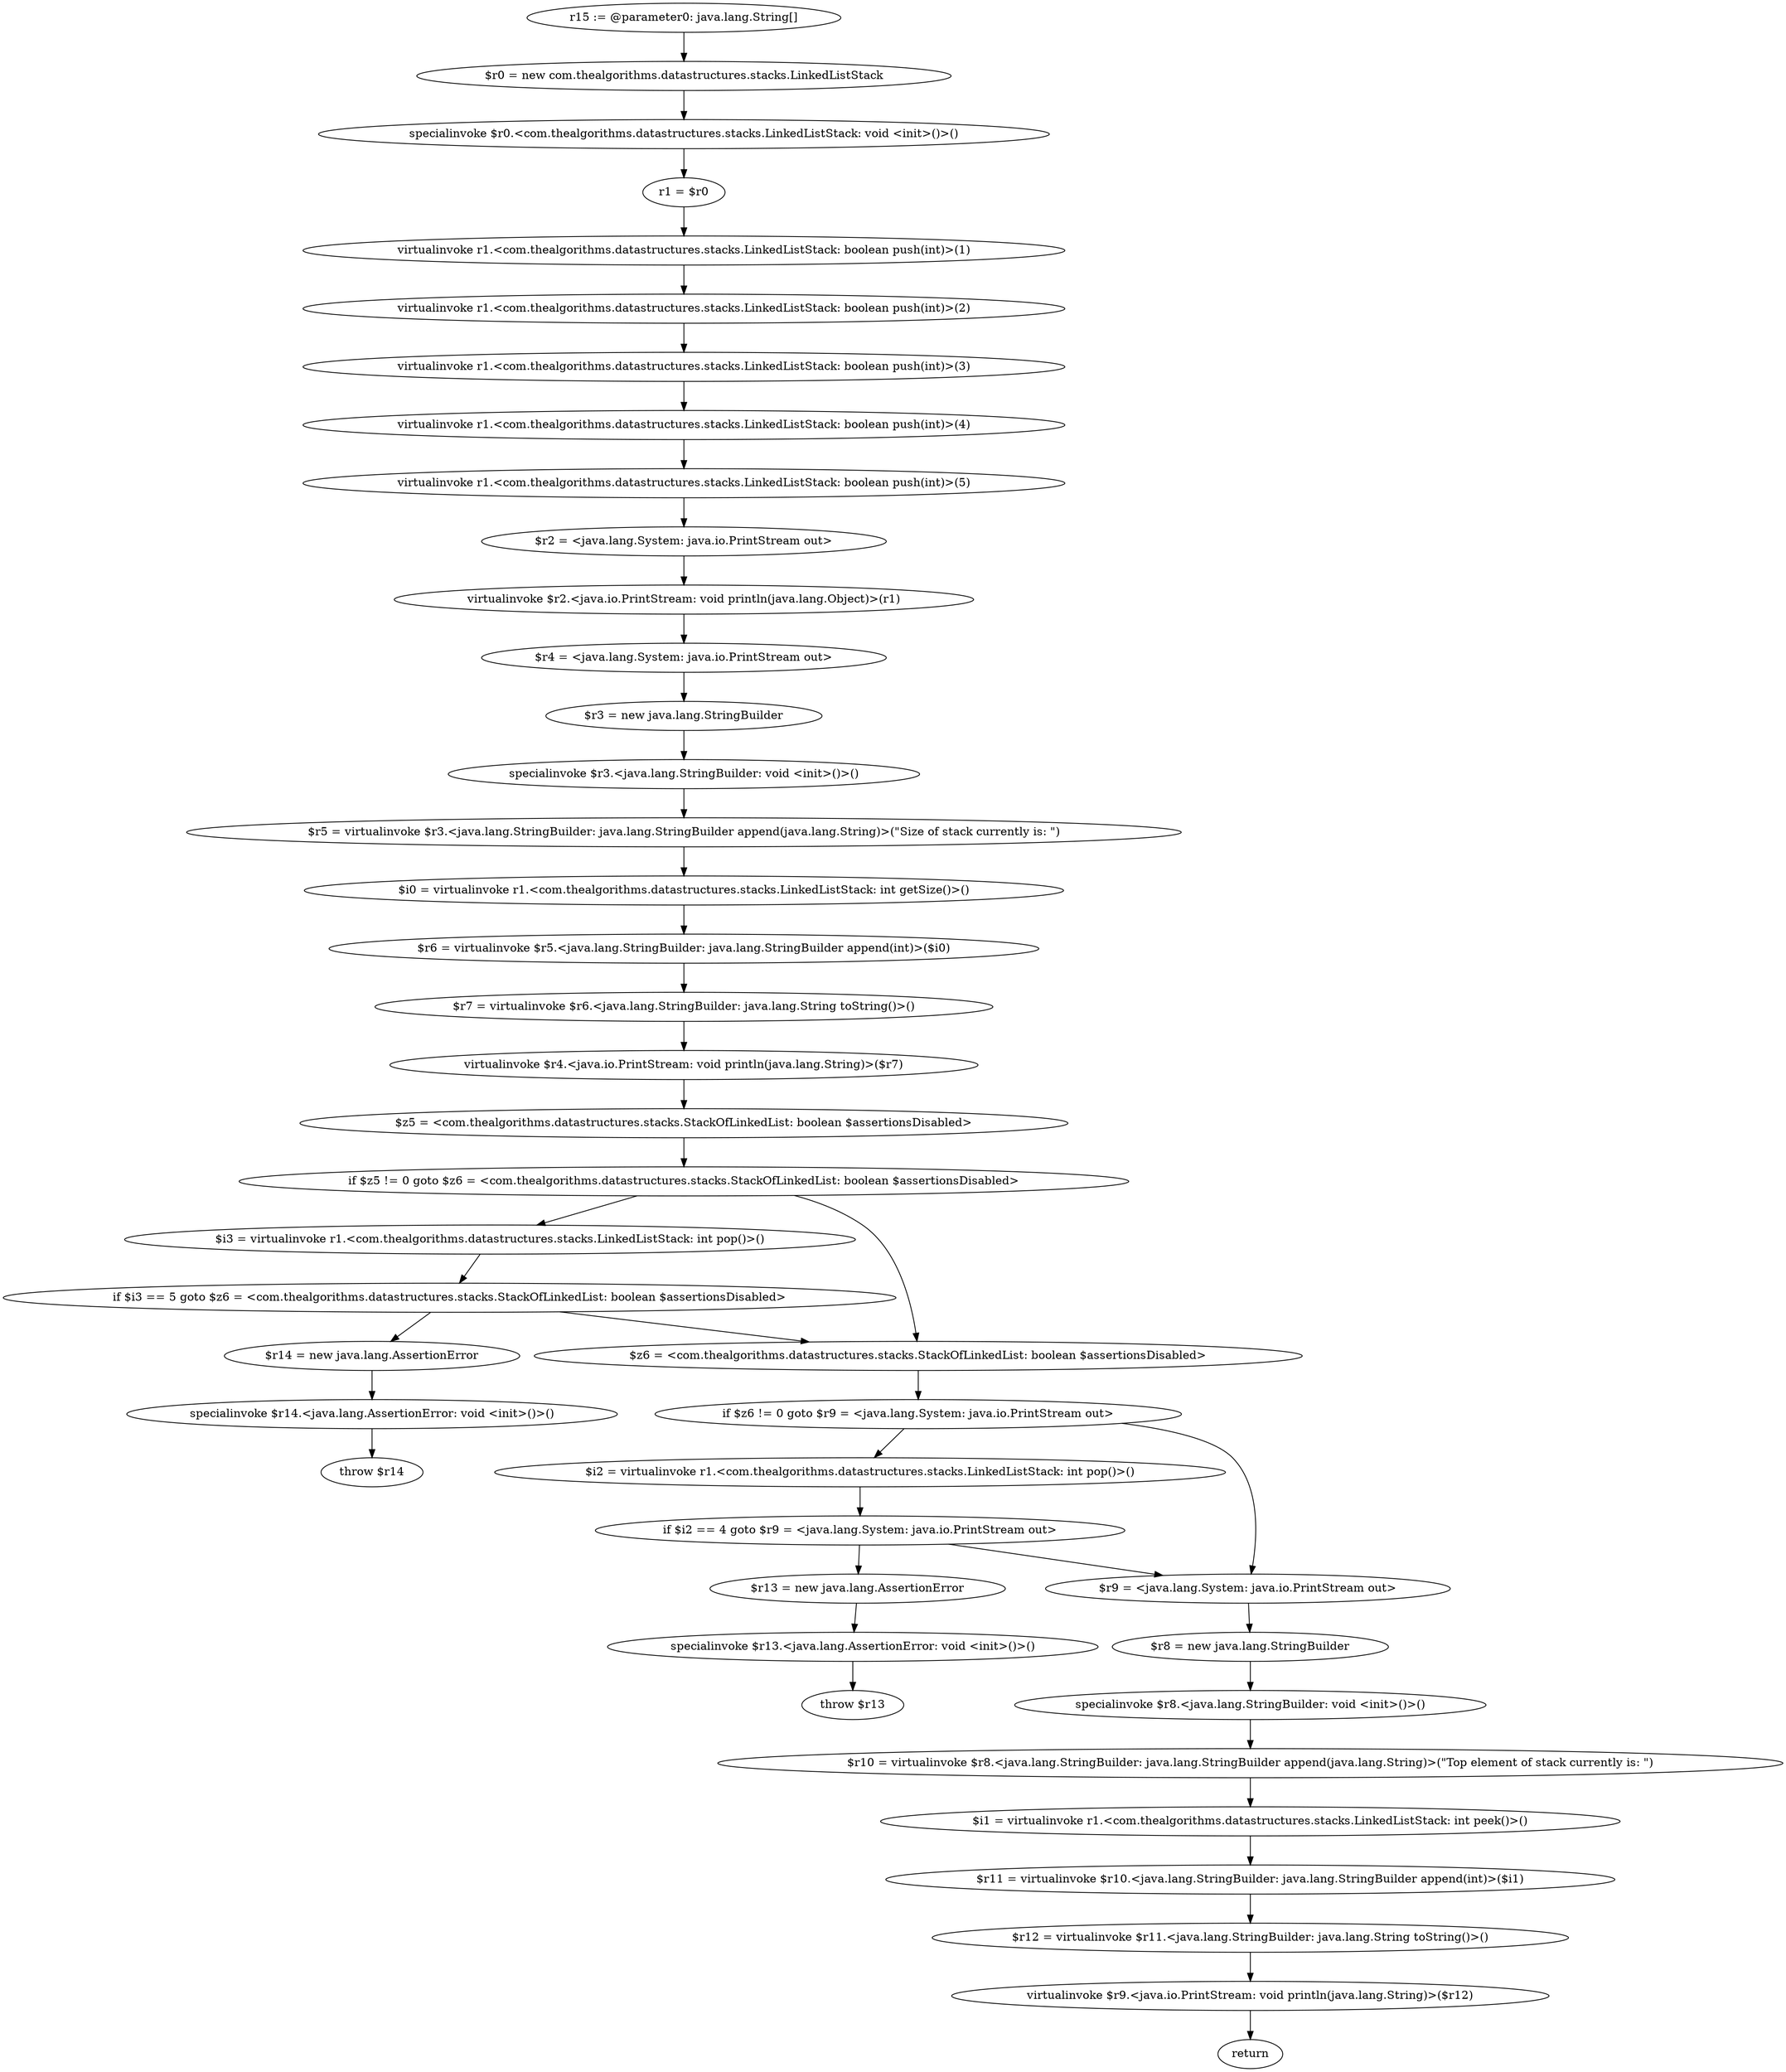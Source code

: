 digraph "unitGraph" {
    "r15 := @parameter0: java.lang.String[]"
    "$r0 = new com.thealgorithms.datastructures.stacks.LinkedListStack"
    "specialinvoke $r0.<com.thealgorithms.datastructures.stacks.LinkedListStack: void <init>()>()"
    "r1 = $r0"
    "virtualinvoke r1.<com.thealgorithms.datastructures.stacks.LinkedListStack: boolean push(int)>(1)"
    "virtualinvoke r1.<com.thealgorithms.datastructures.stacks.LinkedListStack: boolean push(int)>(2)"
    "virtualinvoke r1.<com.thealgorithms.datastructures.stacks.LinkedListStack: boolean push(int)>(3)"
    "virtualinvoke r1.<com.thealgorithms.datastructures.stacks.LinkedListStack: boolean push(int)>(4)"
    "virtualinvoke r1.<com.thealgorithms.datastructures.stacks.LinkedListStack: boolean push(int)>(5)"
    "$r2 = <java.lang.System: java.io.PrintStream out>"
    "virtualinvoke $r2.<java.io.PrintStream: void println(java.lang.Object)>(r1)"
    "$r4 = <java.lang.System: java.io.PrintStream out>"
    "$r3 = new java.lang.StringBuilder"
    "specialinvoke $r3.<java.lang.StringBuilder: void <init>()>()"
    "$r5 = virtualinvoke $r3.<java.lang.StringBuilder: java.lang.StringBuilder append(java.lang.String)>(\"Size of stack currently is: \")"
    "$i0 = virtualinvoke r1.<com.thealgorithms.datastructures.stacks.LinkedListStack: int getSize()>()"
    "$r6 = virtualinvoke $r5.<java.lang.StringBuilder: java.lang.StringBuilder append(int)>($i0)"
    "$r7 = virtualinvoke $r6.<java.lang.StringBuilder: java.lang.String toString()>()"
    "virtualinvoke $r4.<java.io.PrintStream: void println(java.lang.String)>($r7)"
    "$z5 = <com.thealgorithms.datastructures.stacks.StackOfLinkedList: boolean $assertionsDisabled>"
    "if $z5 != 0 goto $z6 = <com.thealgorithms.datastructures.stacks.StackOfLinkedList: boolean $assertionsDisabled>"
    "$i3 = virtualinvoke r1.<com.thealgorithms.datastructures.stacks.LinkedListStack: int pop()>()"
    "if $i3 == 5 goto $z6 = <com.thealgorithms.datastructures.stacks.StackOfLinkedList: boolean $assertionsDisabled>"
    "$r14 = new java.lang.AssertionError"
    "specialinvoke $r14.<java.lang.AssertionError: void <init>()>()"
    "throw $r14"
    "$z6 = <com.thealgorithms.datastructures.stacks.StackOfLinkedList: boolean $assertionsDisabled>"
    "if $z6 != 0 goto $r9 = <java.lang.System: java.io.PrintStream out>"
    "$i2 = virtualinvoke r1.<com.thealgorithms.datastructures.stacks.LinkedListStack: int pop()>()"
    "if $i2 == 4 goto $r9 = <java.lang.System: java.io.PrintStream out>"
    "$r13 = new java.lang.AssertionError"
    "specialinvoke $r13.<java.lang.AssertionError: void <init>()>()"
    "throw $r13"
    "$r9 = <java.lang.System: java.io.PrintStream out>"
    "$r8 = new java.lang.StringBuilder"
    "specialinvoke $r8.<java.lang.StringBuilder: void <init>()>()"
    "$r10 = virtualinvoke $r8.<java.lang.StringBuilder: java.lang.StringBuilder append(java.lang.String)>(\"Top element of stack currently is: \")"
    "$i1 = virtualinvoke r1.<com.thealgorithms.datastructures.stacks.LinkedListStack: int peek()>()"
    "$r11 = virtualinvoke $r10.<java.lang.StringBuilder: java.lang.StringBuilder append(int)>($i1)"
    "$r12 = virtualinvoke $r11.<java.lang.StringBuilder: java.lang.String toString()>()"
    "virtualinvoke $r9.<java.io.PrintStream: void println(java.lang.String)>($r12)"
    "return"
    "r15 := @parameter0: java.lang.String[]"->"$r0 = new com.thealgorithms.datastructures.stacks.LinkedListStack";
    "$r0 = new com.thealgorithms.datastructures.stacks.LinkedListStack"->"specialinvoke $r0.<com.thealgorithms.datastructures.stacks.LinkedListStack: void <init>()>()";
    "specialinvoke $r0.<com.thealgorithms.datastructures.stacks.LinkedListStack: void <init>()>()"->"r1 = $r0";
    "r1 = $r0"->"virtualinvoke r1.<com.thealgorithms.datastructures.stacks.LinkedListStack: boolean push(int)>(1)";
    "virtualinvoke r1.<com.thealgorithms.datastructures.stacks.LinkedListStack: boolean push(int)>(1)"->"virtualinvoke r1.<com.thealgorithms.datastructures.stacks.LinkedListStack: boolean push(int)>(2)";
    "virtualinvoke r1.<com.thealgorithms.datastructures.stacks.LinkedListStack: boolean push(int)>(2)"->"virtualinvoke r1.<com.thealgorithms.datastructures.stacks.LinkedListStack: boolean push(int)>(3)";
    "virtualinvoke r1.<com.thealgorithms.datastructures.stacks.LinkedListStack: boolean push(int)>(3)"->"virtualinvoke r1.<com.thealgorithms.datastructures.stacks.LinkedListStack: boolean push(int)>(4)";
    "virtualinvoke r1.<com.thealgorithms.datastructures.stacks.LinkedListStack: boolean push(int)>(4)"->"virtualinvoke r1.<com.thealgorithms.datastructures.stacks.LinkedListStack: boolean push(int)>(5)";
    "virtualinvoke r1.<com.thealgorithms.datastructures.stacks.LinkedListStack: boolean push(int)>(5)"->"$r2 = <java.lang.System: java.io.PrintStream out>";
    "$r2 = <java.lang.System: java.io.PrintStream out>"->"virtualinvoke $r2.<java.io.PrintStream: void println(java.lang.Object)>(r1)";
    "virtualinvoke $r2.<java.io.PrintStream: void println(java.lang.Object)>(r1)"->"$r4 = <java.lang.System: java.io.PrintStream out>";
    "$r4 = <java.lang.System: java.io.PrintStream out>"->"$r3 = new java.lang.StringBuilder";
    "$r3 = new java.lang.StringBuilder"->"specialinvoke $r3.<java.lang.StringBuilder: void <init>()>()";
    "specialinvoke $r3.<java.lang.StringBuilder: void <init>()>()"->"$r5 = virtualinvoke $r3.<java.lang.StringBuilder: java.lang.StringBuilder append(java.lang.String)>(\"Size of stack currently is: \")";
    "$r5 = virtualinvoke $r3.<java.lang.StringBuilder: java.lang.StringBuilder append(java.lang.String)>(\"Size of stack currently is: \")"->"$i0 = virtualinvoke r1.<com.thealgorithms.datastructures.stacks.LinkedListStack: int getSize()>()";
    "$i0 = virtualinvoke r1.<com.thealgorithms.datastructures.stacks.LinkedListStack: int getSize()>()"->"$r6 = virtualinvoke $r5.<java.lang.StringBuilder: java.lang.StringBuilder append(int)>($i0)";
    "$r6 = virtualinvoke $r5.<java.lang.StringBuilder: java.lang.StringBuilder append(int)>($i0)"->"$r7 = virtualinvoke $r6.<java.lang.StringBuilder: java.lang.String toString()>()";
    "$r7 = virtualinvoke $r6.<java.lang.StringBuilder: java.lang.String toString()>()"->"virtualinvoke $r4.<java.io.PrintStream: void println(java.lang.String)>($r7)";
    "virtualinvoke $r4.<java.io.PrintStream: void println(java.lang.String)>($r7)"->"$z5 = <com.thealgorithms.datastructures.stacks.StackOfLinkedList: boolean $assertionsDisabled>";
    "$z5 = <com.thealgorithms.datastructures.stacks.StackOfLinkedList: boolean $assertionsDisabled>"->"if $z5 != 0 goto $z6 = <com.thealgorithms.datastructures.stacks.StackOfLinkedList: boolean $assertionsDisabled>";
    "if $z5 != 0 goto $z6 = <com.thealgorithms.datastructures.stacks.StackOfLinkedList: boolean $assertionsDisabled>"->"$i3 = virtualinvoke r1.<com.thealgorithms.datastructures.stacks.LinkedListStack: int pop()>()";
    "if $z5 != 0 goto $z6 = <com.thealgorithms.datastructures.stacks.StackOfLinkedList: boolean $assertionsDisabled>"->"$z6 = <com.thealgorithms.datastructures.stacks.StackOfLinkedList: boolean $assertionsDisabled>";
    "$i3 = virtualinvoke r1.<com.thealgorithms.datastructures.stacks.LinkedListStack: int pop()>()"->"if $i3 == 5 goto $z6 = <com.thealgorithms.datastructures.stacks.StackOfLinkedList: boolean $assertionsDisabled>";
    "if $i3 == 5 goto $z6 = <com.thealgorithms.datastructures.stacks.StackOfLinkedList: boolean $assertionsDisabled>"->"$r14 = new java.lang.AssertionError";
    "if $i3 == 5 goto $z6 = <com.thealgorithms.datastructures.stacks.StackOfLinkedList: boolean $assertionsDisabled>"->"$z6 = <com.thealgorithms.datastructures.stacks.StackOfLinkedList: boolean $assertionsDisabled>";
    "$r14 = new java.lang.AssertionError"->"specialinvoke $r14.<java.lang.AssertionError: void <init>()>()";
    "specialinvoke $r14.<java.lang.AssertionError: void <init>()>()"->"throw $r14";
    "$z6 = <com.thealgorithms.datastructures.stacks.StackOfLinkedList: boolean $assertionsDisabled>"->"if $z6 != 0 goto $r9 = <java.lang.System: java.io.PrintStream out>";
    "if $z6 != 0 goto $r9 = <java.lang.System: java.io.PrintStream out>"->"$i2 = virtualinvoke r1.<com.thealgorithms.datastructures.stacks.LinkedListStack: int pop()>()";
    "if $z6 != 0 goto $r9 = <java.lang.System: java.io.PrintStream out>"->"$r9 = <java.lang.System: java.io.PrintStream out>";
    "$i2 = virtualinvoke r1.<com.thealgorithms.datastructures.stacks.LinkedListStack: int pop()>()"->"if $i2 == 4 goto $r9 = <java.lang.System: java.io.PrintStream out>";
    "if $i2 == 4 goto $r9 = <java.lang.System: java.io.PrintStream out>"->"$r13 = new java.lang.AssertionError";
    "if $i2 == 4 goto $r9 = <java.lang.System: java.io.PrintStream out>"->"$r9 = <java.lang.System: java.io.PrintStream out>";
    "$r13 = new java.lang.AssertionError"->"specialinvoke $r13.<java.lang.AssertionError: void <init>()>()";
    "specialinvoke $r13.<java.lang.AssertionError: void <init>()>()"->"throw $r13";
    "$r9 = <java.lang.System: java.io.PrintStream out>"->"$r8 = new java.lang.StringBuilder";
    "$r8 = new java.lang.StringBuilder"->"specialinvoke $r8.<java.lang.StringBuilder: void <init>()>()";
    "specialinvoke $r8.<java.lang.StringBuilder: void <init>()>()"->"$r10 = virtualinvoke $r8.<java.lang.StringBuilder: java.lang.StringBuilder append(java.lang.String)>(\"Top element of stack currently is: \")";
    "$r10 = virtualinvoke $r8.<java.lang.StringBuilder: java.lang.StringBuilder append(java.lang.String)>(\"Top element of stack currently is: \")"->"$i1 = virtualinvoke r1.<com.thealgorithms.datastructures.stacks.LinkedListStack: int peek()>()";
    "$i1 = virtualinvoke r1.<com.thealgorithms.datastructures.stacks.LinkedListStack: int peek()>()"->"$r11 = virtualinvoke $r10.<java.lang.StringBuilder: java.lang.StringBuilder append(int)>($i1)";
    "$r11 = virtualinvoke $r10.<java.lang.StringBuilder: java.lang.StringBuilder append(int)>($i1)"->"$r12 = virtualinvoke $r11.<java.lang.StringBuilder: java.lang.String toString()>()";
    "$r12 = virtualinvoke $r11.<java.lang.StringBuilder: java.lang.String toString()>()"->"virtualinvoke $r9.<java.io.PrintStream: void println(java.lang.String)>($r12)";
    "virtualinvoke $r9.<java.io.PrintStream: void println(java.lang.String)>($r12)"->"return";
}
